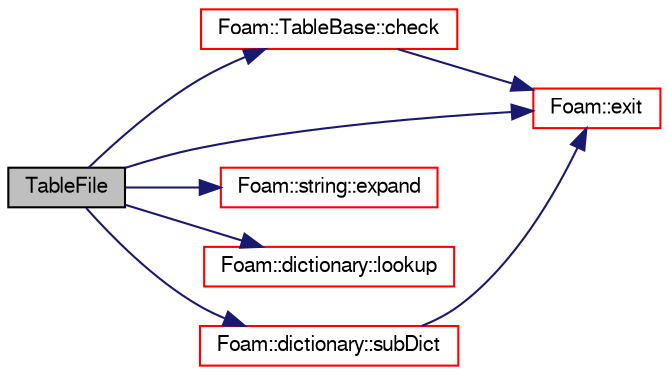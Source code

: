 digraph "TableFile"
{
  bgcolor="transparent";
  edge [fontname="FreeSans",fontsize="10",labelfontname="FreeSans",labelfontsize="10"];
  node [fontname="FreeSans",fontsize="10",shape=record];
  rankdir="LR";
  Node0 [label="TableFile",height=0.2,width=0.4,color="black", fillcolor="grey75", style="filled", fontcolor="black"];
  Node0 -> Node1 [color="midnightblue",fontsize="10",style="solid",fontname="FreeSans"];
  Node1 [label="Foam::TableBase::check",height=0.2,width=0.4,color="red",URL="$a27674.html#a42d586c61708cc2c925e8ae813ef523b",tooltip="Check the table for size and consistency. "];
  Node1 -> Node6 [color="midnightblue",fontsize="10",style="solid",fontname="FreeSans"];
  Node6 [label="Foam::exit",height=0.2,width=0.4,color="red",URL="$a21124.html#a06ca7250d8e89caf05243ec094843642"];
  Node0 -> Node6 [color="midnightblue",fontsize="10",style="solid",fontname="FreeSans"];
  Node0 -> Node56 [color="midnightblue",fontsize="10",style="solid",fontname="FreeSans"];
  Node56 [label="Foam::string::expand",height=0.2,width=0.4,color="red",URL="$a28250.html#a99762e1bec412804aad30b9752abbac2",tooltip="Expand initial tildes and all occurences of environment variables. "];
  Node0 -> Node61 [color="midnightblue",fontsize="10",style="solid",fontname="FreeSans"];
  Node61 [label="Foam::dictionary::lookup",height=0.2,width=0.4,color="red",URL="$a26014.html#a6a0727fa523e48977e27348663def509",tooltip="Find and return an entry data stream. "];
  Node0 -> Node240 [color="midnightblue",fontsize="10",style="solid",fontname="FreeSans"];
  Node240 [label="Foam::dictionary::subDict",height=0.2,width=0.4,color="red",URL="$a26014.html#aaa26b5f2da6aff5a6a59af5407f1bf59",tooltip="Find and return a sub-dictionary. "];
  Node240 -> Node6 [color="midnightblue",fontsize="10",style="solid",fontname="FreeSans"];
}
